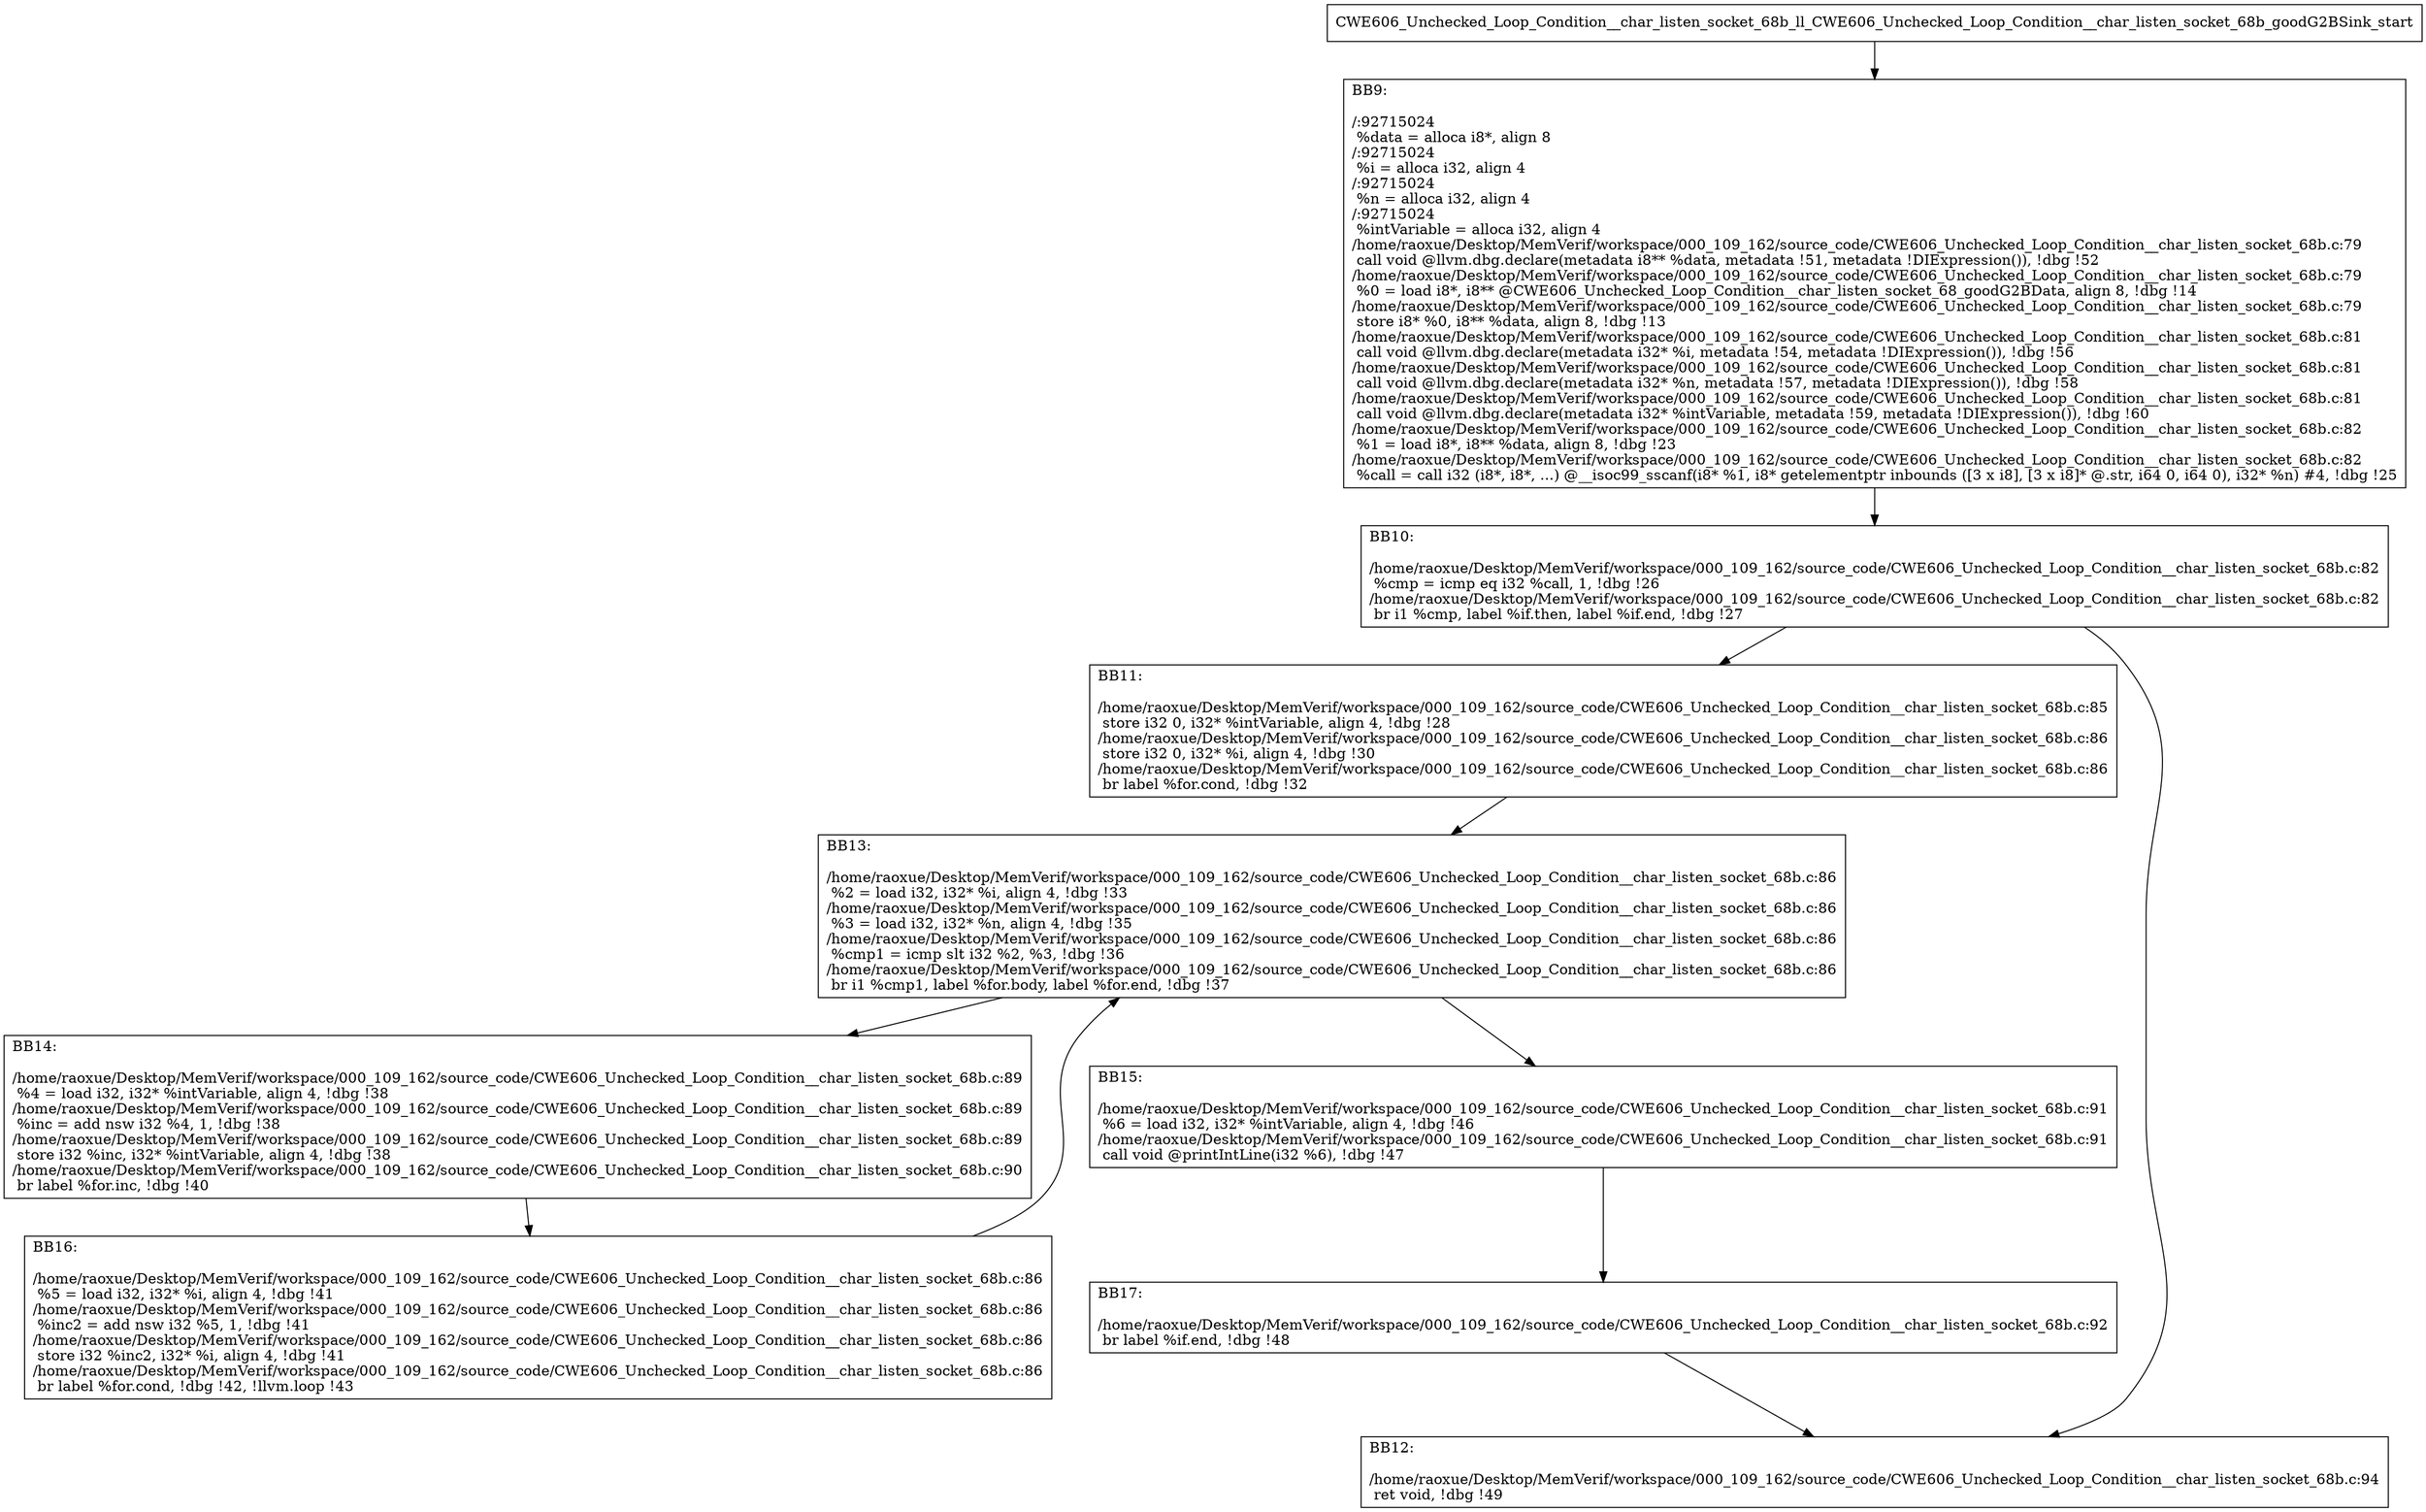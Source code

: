 digraph "CFG for'CWE606_Unchecked_Loop_Condition__char_listen_socket_68b_ll_CWE606_Unchecked_Loop_Condition__char_listen_socket_68b_goodG2BSink' function" {
	BBCWE606_Unchecked_Loop_Condition__char_listen_socket_68b_ll_CWE606_Unchecked_Loop_Condition__char_listen_socket_68b_goodG2BSink_start[shape=record,label="{CWE606_Unchecked_Loop_Condition__char_listen_socket_68b_ll_CWE606_Unchecked_Loop_Condition__char_listen_socket_68b_goodG2BSink_start}"];
	BBCWE606_Unchecked_Loop_Condition__char_listen_socket_68b_ll_CWE606_Unchecked_Loop_Condition__char_listen_socket_68b_goodG2BSink_start-> CWE606_Unchecked_Loop_Condition__char_listen_socket_68b_ll_CWE606_Unchecked_Loop_Condition__char_listen_socket_68b_goodG2BSinkBB9;
	CWE606_Unchecked_Loop_Condition__char_listen_socket_68b_ll_CWE606_Unchecked_Loop_Condition__char_listen_socket_68b_goodG2BSinkBB9 [shape=record, label="{BB9:\l\l/:92715024\l
  %data = alloca i8*, align 8\l
/:92715024\l
  %i = alloca i32, align 4\l
/:92715024\l
  %n = alloca i32, align 4\l
/:92715024\l
  %intVariable = alloca i32, align 4\l
/home/raoxue/Desktop/MemVerif/workspace/000_109_162/source_code/CWE606_Unchecked_Loop_Condition__char_listen_socket_68b.c:79\l
  call void @llvm.dbg.declare(metadata i8** %data, metadata !51, metadata !DIExpression()), !dbg !52\l
/home/raoxue/Desktop/MemVerif/workspace/000_109_162/source_code/CWE606_Unchecked_Loop_Condition__char_listen_socket_68b.c:79\l
  %0 = load i8*, i8** @CWE606_Unchecked_Loop_Condition__char_listen_socket_68_goodG2BData, align 8, !dbg !14\l
/home/raoxue/Desktop/MemVerif/workspace/000_109_162/source_code/CWE606_Unchecked_Loop_Condition__char_listen_socket_68b.c:79\l
  store i8* %0, i8** %data, align 8, !dbg !13\l
/home/raoxue/Desktop/MemVerif/workspace/000_109_162/source_code/CWE606_Unchecked_Loop_Condition__char_listen_socket_68b.c:81\l
  call void @llvm.dbg.declare(metadata i32* %i, metadata !54, metadata !DIExpression()), !dbg !56\l
/home/raoxue/Desktop/MemVerif/workspace/000_109_162/source_code/CWE606_Unchecked_Loop_Condition__char_listen_socket_68b.c:81\l
  call void @llvm.dbg.declare(metadata i32* %n, metadata !57, metadata !DIExpression()), !dbg !58\l
/home/raoxue/Desktop/MemVerif/workspace/000_109_162/source_code/CWE606_Unchecked_Loop_Condition__char_listen_socket_68b.c:81\l
  call void @llvm.dbg.declare(metadata i32* %intVariable, metadata !59, metadata !DIExpression()), !dbg !60\l
/home/raoxue/Desktop/MemVerif/workspace/000_109_162/source_code/CWE606_Unchecked_Loop_Condition__char_listen_socket_68b.c:82\l
  %1 = load i8*, i8** %data, align 8, !dbg !23\l
/home/raoxue/Desktop/MemVerif/workspace/000_109_162/source_code/CWE606_Unchecked_Loop_Condition__char_listen_socket_68b.c:82\l
  %call = call i32 (i8*, i8*, ...) @__isoc99_sscanf(i8* %1, i8* getelementptr inbounds ([3 x i8], [3 x i8]* @.str, i64 0, i64 0), i32* %n) #4, !dbg !25\l
}"];
	CWE606_Unchecked_Loop_Condition__char_listen_socket_68b_ll_CWE606_Unchecked_Loop_Condition__char_listen_socket_68b_goodG2BSinkBB9-> CWE606_Unchecked_Loop_Condition__char_listen_socket_68b_ll_CWE606_Unchecked_Loop_Condition__char_listen_socket_68b_goodG2BSinkBB10;
	CWE606_Unchecked_Loop_Condition__char_listen_socket_68b_ll_CWE606_Unchecked_Loop_Condition__char_listen_socket_68b_goodG2BSinkBB10 [shape=record, label="{BB10:\l\l/home/raoxue/Desktop/MemVerif/workspace/000_109_162/source_code/CWE606_Unchecked_Loop_Condition__char_listen_socket_68b.c:82\l
  %cmp = icmp eq i32 %call, 1, !dbg !26\l
/home/raoxue/Desktop/MemVerif/workspace/000_109_162/source_code/CWE606_Unchecked_Loop_Condition__char_listen_socket_68b.c:82\l
  br i1 %cmp, label %if.then, label %if.end, !dbg !27\l
}"];
	CWE606_Unchecked_Loop_Condition__char_listen_socket_68b_ll_CWE606_Unchecked_Loop_Condition__char_listen_socket_68b_goodG2BSinkBB10-> CWE606_Unchecked_Loop_Condition__char_listen_socket_68b_ll_CWE606_Unchecked_Loop_Condition__char_listen_socket_68b_goodG2BSinkBB11;
	CWE606_Unchecked_Loop_Condition__char_listen_socket_68b_ll_CWE606_Unchecked_Loop_Condition__char_listen_socket_68b_goodG2BSinkBB10-> CWE606_Unchecked_Loop_Condition__char_listen_socket_68b_ll_CWE606_Unchecked_Loop_Condition__char_listen_socket_68b_goodG2BSinkBB12;
	CWE606_Unchecked_Loop_Condition__char_listen_socket_68b_ll_CWE606_Unchecked_Loop_Condition__char_listen_socket_68b_goodG2BSinkBB11 [shape=record, label="{BB11:\l\l/home/raoxue/Desktop/MemVerif/workspace/000_109_162/source_code/CWE606_Unchecked_Loop_Condition__char_listen_socket_68b.c:85\l
  store i32 0, i32* %intVariable, align 4, !dbg !28\l
/home/raoxue/Desktop/MemVerif/workspace/000_109_162/source_code/CWE606_Unchecked_Loop_Condition__char_listen_socket_68b.c:86\l
  store i32 0, i32* %i, align 4, !dbg !30\l
/home/raoxue/Desktop/MemVerif/workspace/000_109_162/source_code/CWE606_Unchecked_Loop_Condition__char_listen_socket_68b.c:86\l
  br label %for.cond, !dbg !32\l
}"];
	CWE606_Unchecked_Loop_Condition__char_listen_socket_68b_ll_CWE606_Unchecked_Loop_Condition__char_listen_socket_68b_goodG2BSinkBB11-> CWE606_Unchecked_Loop_Condition__char_listen_socket_68b_ll_CWE606_Unchecked_Loop_Condition__char_listen_socket_68b_goodG2BSinkBB13;
	CWE606_Unchecked_Loop_Condition__char_listen_socket_68b_ll_CWE606_Unchecked_Loop_Condition__char_listen_socket_68b_goodG2BSinkBB13 [shape=record, label="{BB13:\l\l/home/raoxue/Desktop/MemVerif/workspace/000_109_162/source_code/CWE606_Unchecked_Loop_Condition__char_listen_socket_68b.c:86\l
  %2 = load i32, i32* %i, align 4, !dbg !33\l
/home/raoxue/Desktop/MemVerif/workspace/000_109_162/source_code/CWE606_Unchecked_Loop_Condition__char_listen_socket_68b.c:86\l
  %3 = load i32, i32* %n, align 4, !dbg !35\l
/home/raoxue/Desktop/MemVerif/workspace/000_109_162/source_code/CWE606_Unchecked_Loop_Condition__char_listen_socket_68b.c:86\l
  %cmp1 = icmp slt i32 %2, %3, !dbg !36\l
/home/raoxue/Desktop/MemVerif/workspace/000_109_162/source_code/CWE606_Unchecked_Loop_Condition__char_listen_socket_68b.c:86\l
  br i1 %cmp1, label %for.body, label %for.end, !dbg !37\l
}"];
	CWE606_Unchecked_Loop_Condition__char_listen_socket_68b_ll_CWE606_Unchecked_Loop_Condition__char_listen_socket_68b_goodG2BSinkBB13-> CWE606_Unchecked_Loop_Condition__char_listen_socket_68b_ll_CWE606_Unchecked_Loop_Condition__char_listen_socket_68b_goodG2BSinkBB14;
	CWE606_Unchecked_Loop_Condition__char_listen_socket_68b_ll_CWE606_Unchecked_Loop_Condition__char_listen_socket_68b_goodG2BSinkBB13-> CWE606_Unchecked_Loop_Condition__char_listen_socket_68b_ll_CWE606_Unchecked_Loop_Condition__char_listen_socket_68b_goodG2BSinkBB15;
	CWE606_Unchecked_Loop_Condition__char_listen_socket_68b_ll_CWE606_Unchecked_Loop_Condition__char_listen_socket_68b_goodG2BSinkBB14 [shape=record, label="{BB14:\l\l/home/raoxue/Desktop/MemVerif/workspace/000_109_162/source_code/CWE606_Unchecked_Loop_Condition__char_listen_socket_68b.c:89\l
  %4 = load i32, i32* %intVariable, align 4, !dbg !38\l
/home/raoxue/Desktop/MemVerif/workspace/000_109_162/source_code/CWE606_Unchecked_Loop_Condition__char_listen_socket_68b.c:89\l
  %inc = add nsw i32 %4, 1, !dbg !38\l
/home/raoxue/Desktop/MemVerif/workspace/000_109_162/source_code/CWE606_Unchecked_Loop_Condition__char_listen_socket_68b.c:89\l
  store i32 %inc, i32* %intVariable, align 4, !dbg !38\l
/home/raoxue/Desktop/MemVerif/workspace/000_109_162/source_code/CWE606_Unchecked_Loop_Condition__char_listen_socket_68b.c:90\l
  br label %for.inc, !dbg !40\l
}"];
	CWE606_Unchecked_Loop_Condition__char_listen_socket_68b_ll_CWE606_Unchecked_Loop_Condition__char_listen_socket_68b_goodG2BSinkBB14-> CWE606_Unchecked_Loop_Condition__char_listen_socket_68b_ll_CWE606_Unchecked_Loop_Condition__char_listen_socket_68b_goodG2BSinkBB16;
	CWE606_Unchecked_Loop_Condition__char_listen_socket_68b_ll_CWE606_Unchecked_Loop_Condition__char_listen_socket_68b_goodG2BSinkBB16 [shape=record, label="{BB16:\l\l/home/raoxue/Desktop/MemVerif/workspace/000_109_162/source_code/CWE606_Unchecked_Loop_Condition__char_listen_socket_68b.c:86\l
  %5 = load i32, i32* %i, align 4, !dbg !41\l
/home/raoxue/Desktop/MemVerif/workspace/000_109_162/source_code/CWE606_Unchecked_Loop_Condition__char_listen_socket_68b.c:86\l
  %inc2 = add nsw i32 %5, 1, !dbg !41\l
/home/raoxue/Desktop/MemVerif/workspace/000_109_162/source_code/CWE606_Unchecked_Loop_Condition__char_listen_socket_68b.c:86\l
  store i32 %inc2, i32* %i, align 4, !dbg !41\l
/home/raoxue/Desktop/MemVerif/workspace/000_109_162/source_code/CWE606_Unchecked_Loop_Condition__char_listen_socket_68b.c:86\l
  br label %for.cond, !dbg !42, !llvm.loop !43\l
}"];
	CWE606_Unchecked_Loop_Condition__char_listen_socket_68b_ll_CWE606_Unchecked_Loop_Condition__char_listen_socket_68b_goodG2BSinkBB16-> CWE606_Unchecked_Loop_Condition__char_listen_socket_68b_ll_CWE606_Unchecked_Loop_Condition__char_listen_socket_68b_goodG2BSinkBB13;
	CWE606_Unchecked_Loop_Condition__char_listen_socket_68b_ll_CWE606_Unchecked_Loop_Condition__char_listen_socket_68b_goodG2BSinkBB15 [shape=record, label="{BB15:\l\l/home/raoxue/Desktop/MemVerif/workspace/000_109_162/source_code/CWE606_Unchecked_Loop_Condition__char_listen_socket_68b.c:91\l
  %6 = load i32, i32* %intVariable, align 4, !dbg !46\l
/home/raoxue/Desktop/MemVerif/workspace/000_109_162/source_code/CWE606_Unchecked_Loop_Condition__char_listen_socket_68b.c:91\l
  call void @printIntLine(i32 %6), !dbg !47\l
}"];
	CWE606_Unchecked_Loop_Condition__char_listen_socket_68b_ll_CWE606_Unchecked_Loop_Condition__char_listen_socket_68b_goodG2BSinkBB15-> CWE606_Unchecked_Loop_Condition__char_listen_socket_68b_ll_CWE606_Unchecked_Loop_Condition__char_listen_socket_68b_goodG2BSinkBB17;
	CWE606_Unchecked_Loop_Condition__char_listen_socket_68b_ll_CWE606_Unchecked_Loop_Condition__char_listen_socket_68b_goodG2BSinkBB17 [shape=record, label="{BB17:\l\l/home/raoxue/Desktop/MemVerif/workspace/000_109_162/source_code/CWE606_Unchecked_Loop_Condition__char_listen_socket_68b.c:92\l
  br label %if.end, !dbg !48\l
}"];
	CWE606_Unchecked_Loop_Condition__char_listen_socket_68b_ll_CWE606_Unchecked_Loop_Condition__char_listen_socket_68b_goodG2BSinkBB17-> CWE606_Unchecked_Loop_Condition__char_listen_socket_68b_ll_CWE606_Unchecked_Loop_Condition__char_listen_socket_68b_goodG2BSinkBB12;
	CWE606_Unchecked_Loop_Condition__char_listen_socket_68b_ll_CWE606_Unchecked_Loop_Condition__char_listen_socket_68b_goodG2BSinkBB12 [shape=record, label="{BB12:\l\l/home/raoxue/Desktop/MemVerif/workspace/000_109_162/source_code/CWE606_Unchecked_Loop_Condition__char_listen_socket_68b.c:94\l
  ret void, !dbg !49\l
}"];
}
